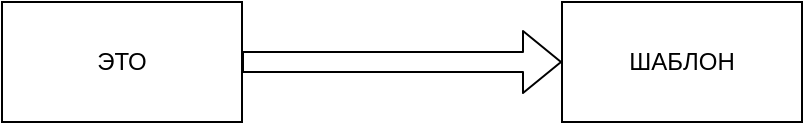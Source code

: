 <mxfile>
    <diagram id="_k_dlnjZcPKk-gvFuk2F" name="Page-1">
        <mxGraphModel dx="1028" dy="531" grid="1" gridSize="10" guides="1" tooltips="1" connect="1" arrows="1" fold="1" page="1" pageScale="1" pageWidth="850" pageHeight="1100" math="0" shadow="0">
            <root>
                <mxCell id="0"/>
                <mxCell id="1" parent="0"/>
                <mxCell id="4" style="edgeStyle=none;shape=flexArrow;html=1;entryX=0;entryY=0.5;entryDx=0;entryDy=0;" edge="1" parent="1" source="2" target="3">
                    <mxGeometry relative="1" as="geometry"/>
                </mxCell>
                <mxCell id="2" value="ЭТО" style="whiteSpace=wrap;html=1;" vertex="1" parent="1">
                    <mxGeometry x="140" y="100" width="120" height="60" as="geometry"/>
                </mxCell>
                <mxCell id="3" value="ШАБЛОН" style="whiteSpace=wrap;html=1;" vertex="1" parent="1">
                    <mxGeometry x="420" y="100" width="120" height="60" as="geometry"/>
                </mxCell>
            </root>
        </mxGraphModel>
    </diagram>
</mxfile>